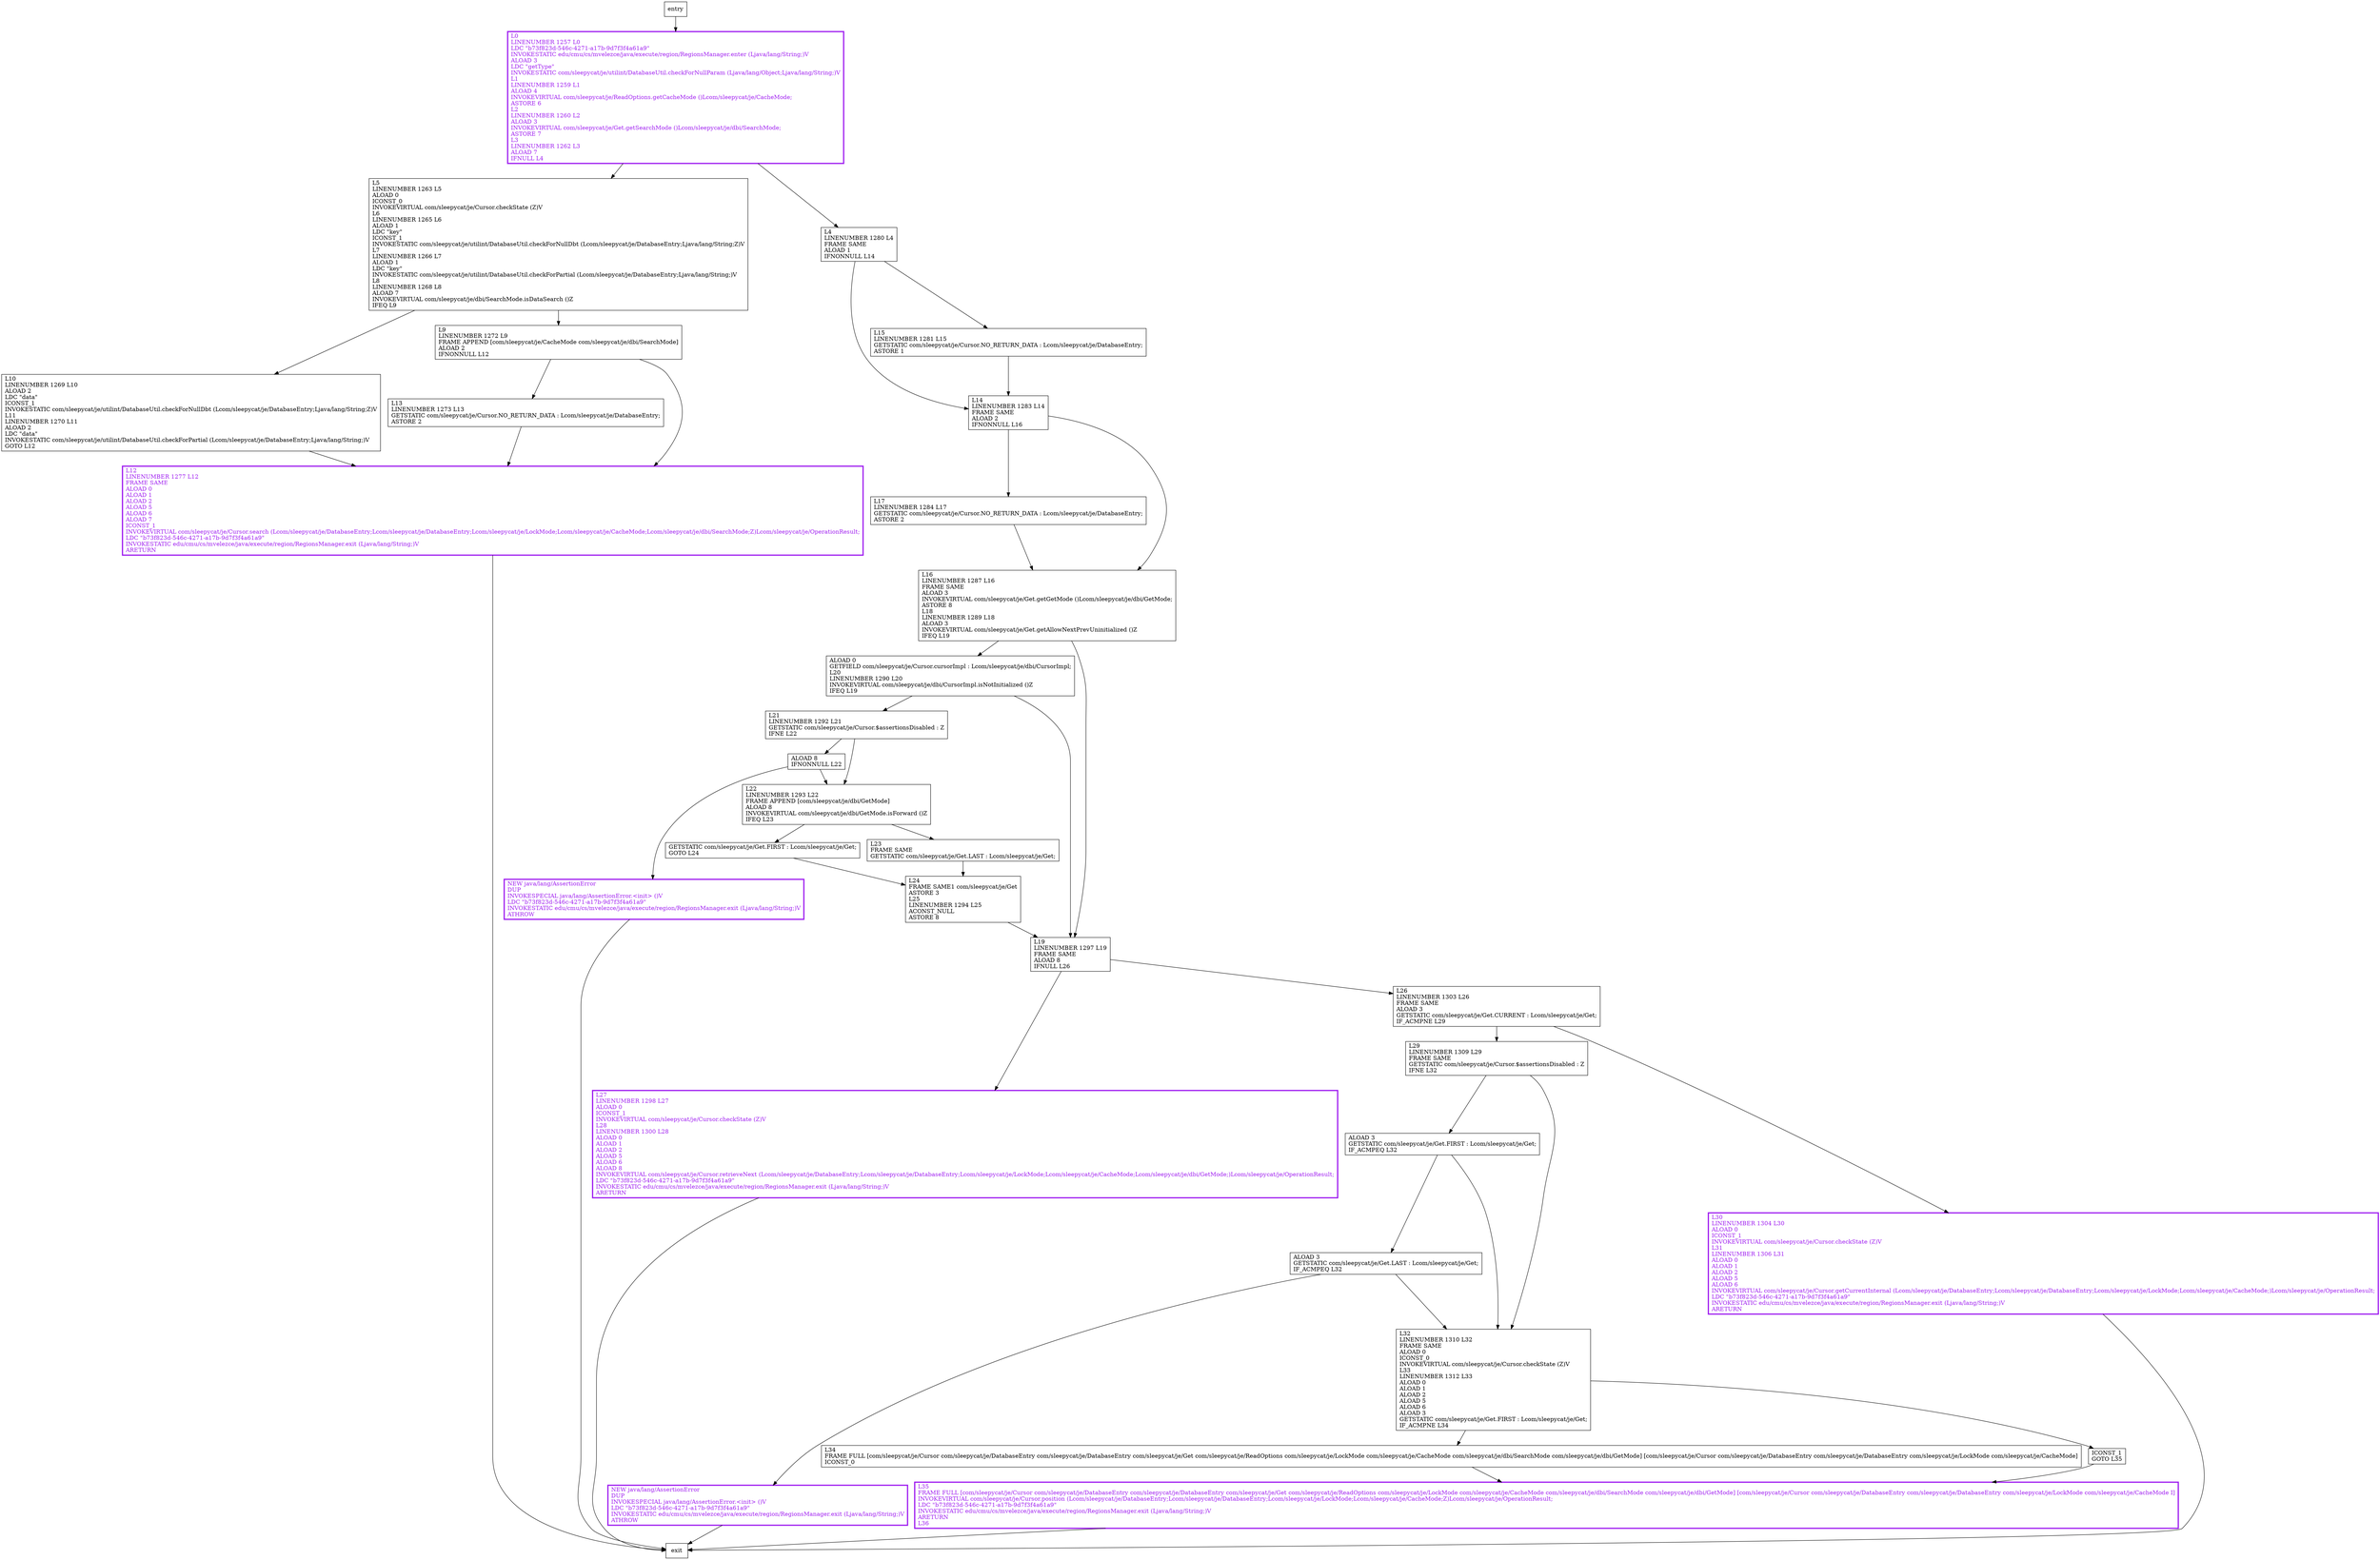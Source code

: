 digraph getInternal {
node [shape=record];
1809033264 [label="NEW java/lang/AssertionError\lDUP\lINVOKESPECIAL java/lang/AssertionError.\<init\> ()V\lLDC \"b73f823d-546c-4271-a17b-9d7f3f4a61a9\"\lINVOKESTATIC edu/cmu/cs/mvelezce/java/execute/region/RegionsManager.exit (Ljava/lang/String;)V\lATHROW\l"];
314052708 [label="ALOAD 8\lIFNONNULL L22\l"];
1000554460 [label="L29\lLINENUMBER 1309 L29\lFRAME SAME\lGETSTATIC com/sleepycat/je/Cursor.$assertionsDisabled : Z\lIFNE L32\l"];
737729838 [label="L34\lFRAME FULL [com/sleepycat/je/Cursor com/sleepycat/je/DatabaseEntry com/sleepycat/je/DatabaseEntry com/sleepycat/je/Get com/sleepycat/je/ReadOptions com/sleepycat/je/LockMode com/sleepycat/je/CacheMode com/sleepycat/je/dbi/SearchMode com/sleepycat/je/dbi/GetMode] [com/sleepycat/je/Cursor com/sleepycat/je/DatabaseEntry com/sleepycat/je/DatabaseEntry com/sleepycat/je/LockMode com/sleepycat/je/CacheMode]\lICONST_0\l"];
1596426803 [label="NEW java/lang/AssertionError\lDUP\lINVOKESPECIAL java/lang/AssertionError.\<init\> ()V\lLDC \"b73f823d-546c-4271-a17b-9d7f3f4a61a9\"\lINVOKESTATIC edu/cmu/cs/mvelezce/java/execute/region/RegionsManager.exit (Ljava/lang/String;)V\lATHROW\l"];
302898478 [label="L5\lLINENUMBER 1263 L5\lALOAD 0\lICONST_0\lINVOKEVIRTUAL com/sleepycat/je/Cursor.checkState (Z)V\lL6\lLINENUMBER 1265 L6\lALOAD 1\lLDC \"key\"\lICONST_1\lINVOKESTATIC com/sleepycat/je/utilint/DatabaseUtil.checkForNullDbt (Lcom/sleepycat/je/DatabaseEntry;Ljava/lang/String;Z)V\lL7\lLINENUMBER 1266 L7\lALOAD 1\lLDC \"key\"\lINVOKESTATIC com/sleepycat/je/utilint/DatabaseUtil.checkForPartial (Lcom/sleepycat/je/DatabaseEntry;Ljava/lang/String;)V\lL8\lLINENUMBER 1268 L8\lALOAD 7\lINVOKEVIRTUAL com/sleepycat/je/dbi/SearchMode.isDataSearch ()Z\lIFEQ L9\l"];
614135724 [label="L30\lLINENUMBER 1304 L30\lALOAD 0\lICONST_1\lINVOKEVIRTUAL com/sleepycat/je/Cursor.checkState (Z)V\lL31\lLINENUMBER 1306 L31\lALOAD 0\lALOAD 1\lALOAD 2\lALOAD 5\lALOAD 6\lINVOKEVIRTUAL com/sleepycat/je/Cursor.getCurrentInternal (Lcom/sleepycat/je/DatabaseEntry;Lcom/sleepycat/je/DatabaseEntry;Lcom/sleepycat/je/LockMode;Lcom/sleepycat/je/CacheMode;)Lcom/sleepycat/je/OperationResult;\lLDC \"b73f823d-546c-4271-a17b-9d7f3f4a61a9\"\lINVOKESTATIC edu/cmu/cs/mvelezce/java/execute/region/RegionsManager.exit (Ljava/lang/String;)V\lARETURN\l"];
515746188 [label="L17\lLINENUMBER 1284 L17\lGETSTATIC com/sleepycat/je/Cursor.NO_RETURN_DATA : Lcom/sleepycat/je/DatabaseEntry;\lASTORE 2\l"];
1090337289 [label="ICONST_1\lGOTO L35\l"];
1976017567 [label="L35\lFRAME FULL [com/sleepycat/je/Cursor com/sleepycat/je/DatabaseEntry com/sleepycat/je/DatabaseEntry com/sleepycat/je/Get com/sleepycat/je/ReadOptions com/sleepycat/je/LockMode com/sleepycat/je/CacheMode com/sleepycat/je/dbi/SearchMode com/sleepycat/je/dbi/GetMode] [com/sleepycat/je/Cursor com/sleepycat/je/DatabaseEntry com/sleepycat/je/DatabaseEntry com/sleepycat/je/LockMode com/sleepycat/je/CacheMode I]\lINVOKEVIRTUAL com/sleepycat/je/Cursor.position (Lcom/sleepycat/je/DatabaseEntry;Lcom/sleepycat/je/DatabaseEntry;Lcom/sleepycat/je/LockMode;Lcom/sleepycat/je/CacheMode;Z)Lcom/sleepycat/je/OperationResult;\lLDC \"b73f823d-546c-4271-a17b-9d7f3f4a61a9\"\lINVOKESTATIC edu/cmu/cs/mvelezce/java/execute/region/RegionsManager.exit (Ljava/lang/String;)V\lARETURN\lL36\l"];
745750406 [label="ALOAD 3\lGETSTATIC com/sleepycat/je/Get.LAST : Lcom/sleepycat/je/Get;\lIF_ACMPEQ L32\l"];
472256783 [label="L21\lLINENUMBER 1292 L21\lGETSTATIC com/sleepycat/je/Cursor.$assertionsDisabled : Z\lIFNE L22\l"];
558735632 [label="L27\lLINENUMBER 1298 L27\lALOAD 0\lICONST_1\lINVOKEVIRTUAL com/sleepycat/je/Cursor.checkState (Z)V\lL28\lLINENUMBER 1300 L28\lALOAD 0\lALOAD 1\lALOAD 2\lALOAD 5\lALOAD 6\lALOAD 8\lINVOKEVIRTUAL com/sleepycat/je/Cursor.retrieveNext (Lcom/sleepycat/je/DatabaseEntry;Lcom/sleepycat/je/DatabaseEntry;Lcom/sleepycat/je/LockMode;Lcom/sleepycat/je/CacheMode;Lcom/sleepycat/je/dbi/GetMode;)Lcom/sleepycat/je/OperationResult;\lLDC \"b73f823d-546c-4271-a17b-9d7f3f4a61a9\"\lINVOKESTATIC edu/cmu/cs/mvelezce/java/execute/region/RegionsManager.exit (Ljava/lang/String;)V\lARETURN\l"];
353208468 [label="L10\lLINENUMBER 1269 L10\lALOAD 2\lLDC \"data\"\lICONST_1\lINVOKESTATIC com/sleepycat/je/utilint/DatabaseUtil.checkForNullDbt (Lcom/sleepycat/je/DatabaseEntry;Ljava/lang/String;Z)V\lL11\lLINENUMBER 1270 L11\lALOAD 2\lLDC \"data\"\lINVOKESTATIC com/sleepycat/je/utilint/DatabaseUtil.checkForPartial (Lcom/sleepycat/je/DatabaseEntry;Ljava/lang/String;)V\lGOTO L12\l"];
566320339 [label="L4\lLINENUMBER 1280 L4\lFRAME SAME\lALOAD 1\lIFNONNULL L14\l"];
1509087591 [label="L14\lLINENUMBER 1283 L14\lFRAME SAME\lALOAD 2\lIFNONNULL L16\l"];
550696994 [label="ALOAD 0\lGETFIELD com/sleepycat/je/Cursor.cursorImpl : Lcom/sleepycat/je/dbi/CursorImpl;\lL20\lLINENUMBER 1290 L20\lINVOKEVIRTUAL com/sleepycat/je/dbi/CursorImpl.isNotInitialized ()Z\lIFEQ L19\l"];
1196519980 [label="GETSTATIC com/sleepycat/je/Get.FIRST : Lcom/sleepycat/je/Get;\lGOTO L24\l"];
134002851 [label="L9\lLINENUMBER 1272 L9\lFRAME APPEND [com/sleepycat/je/CacheMode com/sleepycat/je/dbi/SearchMode]\lALOAD 2\lIFNONNULL L12\l"];
364405138 [label="L23\lFRAME SAME\lGETSTATIC com/sleepycat/je/Get.LAST : Lcom/sleepycat/je/Get;\l"];
622651897 [label="L22\lLINENUMBER 1293 L22\lFRAME APPEND [com/sleepycat/je/dbi/GetMode]\lALOAD 8\lINVOKEVIRTUAL com/sleepycat/je/dbi/GetMode.isForward ()Z\lIFEQ L23\l"];
1873028286 [label="L19\lLINENUMBER 1297 L19\lFRAME SAME\lALOAD 8\lIFNULL L26\l"];
1108946323 [label="L13\lLINENUMBER 1273 L13\lGETSTATIC com/sleepycat/je/Cursor.NO_RETURN_DATA : Lcom/sleepycat/je/DatabaseEntry;\lASTORE 2\l"];
1771426742 [label="L12\lLINENUMBER 1277 L12\lFRAME SAME\lALOAD 0\lALOAD 1\lALOAD 2\lALOAD 5\lALOAD 6\lALOAD 7\lICONST_1\lINVOKEVIRTUAL com/sleepycat/je/Cursor.search (Lcom/sleepycat/je/DatabaseEntry;Lcom/sleepycat/je/DatabaseEntry;Lcom/sleepycat/je/LockMode;Lcom/sleepycat/je/CacheMode;Lcom/sleepycat/je/dbi/SearchMode;Z)Lcom/sleepycat/je/OperationResult;\lLDC \"b73f823d-546c-4271-a17b-9d7f3f4a61a9\"\lINVOKESTATIC edu/cmu/cs/mvelezce/java/execute/region/RegionsManager.exit (Ljava/lang/String;)V\lARETURN\l"];
1470697981 [label="L24\lFRAME SAME1 com/sleepycat/je/Get\lASTORE 3\lL25\lLINENUMBER 1294 L25\lACONST_NULL\lASTORE 8\l"];
1754498830 [label="ALOAD 3\lGETSTATIC com/sleepycat/je/Get.FIRST : Lcom/sleepycat/je/Get;\lIF_ACMPEQ L32\l"];
1312529163 [label="L0\lLINENUMBER 1257 L0\lLDC \"b73f823d-546c-4271-a17b-9d7f3f4a61a9\"\lINVOKESTATIC edu/cmu/cs/mvelezce/java/execute/region/RegionsManager.enter (Ljava/lang/String;)V\lALOAD 3\lLDC \"getType\"\lINVOKESTATIC com/sleepycat/je/utilint/DatabaseUtil.checkForNullParam (Ljava/lang/Object;Ljava/lang/String;)V\lL1\lLINENUMBER 1259 L1\lALOAD 4\lINVOKEVIRTUAL com/sleepycat/je/ReadOptions.getCacheMode ()Lcom/sleepycat/je/CacheMode;\lASTORE 6\lL2\lLINENUMBER 1260 L2\lALOAD 3\lINVOKEVIRTUAL com/sleepycat/je/Get.getSearchMode ()Lcom/sleepycat/je/dbi/SearchMode;\lASTORE 7\lL3\lLINENUMBER 1262 L3\lALOAD 7\lIFNULL L4\l"];
541244627 [label="L15\lLINENUMBER 1281 L15\lGETSTATIC com/sleepycat/je/Cursor.NO_RETURN_DATA : Lcom/sleepycat/je/DatabaseEntry;\lASTORE 1\l"];
356743805 [label="L16\lLINENUMBER 1287 L16\lFRAME SAME\lALOAD 3\lINVOKEVIRTUAL com/sleepycat/je/Get.getGetMode ()Lcom/sleepycat/je/dbi/GetMode;\lASTORE 8\lL18\lLINENUMBER 1289 L18\lALOAD 3\lINVOKEVIRTUAL com/sleepycat/je/Get.getAllowNextPrevUninitialized ()Z\lIFEQ L19\l"];
244100180 [label="L32\lLINENUMBER 1310 L32\lFRAME SAME\lALOAD 0\lICONST_0\lINVOKEVIRTUAL com/sleepycat/je/Cursor.checkState (Z)V\lL33\lLINENUMBER 1312 L33\lALOAD 0\lALOAD 1\lALOAD 2\lALOAD 5\lALOAD 6\lALOAD 3\lGETSTATIC com/sleepycat/je/Get.FIRST : Lcom/sleepycat/je/Get;\lIF_ACMPNE L34\l"];
1841395463 [label="L26\lLINENUMBER 1303 L26\lFRAME SAME\lALOAD 3\lGETSTATIC com/sleepycat/je/Get.CURRENT : Lcom/sleepycat/je/Get;\lIF_ACMPNE L29\l"];
entry;
exit;
1809033264 -> exit
314052708 -> 1809033264
314052708 -> 622651897
1000554460 -> 1754498830
1000554460 -> 244100180
737729838 -> 1976017567
1596426803 -> exit
302898478 -> 353208468
302898478 -> 134002851
614135724 -> exit
515746188 -> 356743805
1090337289 -> 1976017567
1976017567 -> exit
745750406 -> 1596426803
745750406 -> 244100180
472256783 -> 314052708
472256783 -> 622651897
558735632 -> exit
353208468 -> 1771426742
566320339 -> 1509087591
566320339 -> 541244627
1509087591 -> 356743805
1509087591 -> 515746188
550696994 -> 1873028286
550696994 -> 472256783
1196519980 -> 1470697981
134002851 -> 1108946323
134002851 -> 1771426742
364405138 -> 1470697981
entry -> 1312529163
622651897 -> 364405138
622651897 -> 1196519980
1873028286 -> 558735632
1873028286 -> 1841395463
1108946323 -> 1771426742
1771426742 -> exit
1470697981 -> 1873028286
1754498830 -> 745750406
1754498830 -> 244100180
1312529163 -> 566320339
1312529163 -> 302898478
541244627 -> 1509087591
356743805 -> 1873028286
356743805 -> 550696994
244100180 -> 1090337289
244100180 -> 737729838
1841395463 -> 1000554460
1841395463 -> 614135724
1809033264[fontcolor="purple", penwidth=3, color="purple"];
1976017567[fontcolor="purple", penwidth=3, color="purple"];
1596426803[fontcolor="purple", penwidth=3, color="purple"];
1771426742[fontcolor="purple", penwidth=3, color="purple"];
1312529163[fontcolor="purple", penwidth=3, color="purple"];
558735632[fontcolor="purple", penwidth=3, color="purple"];
614135724[fontcolor="purple", penwidth=3, color="purple"];
}

